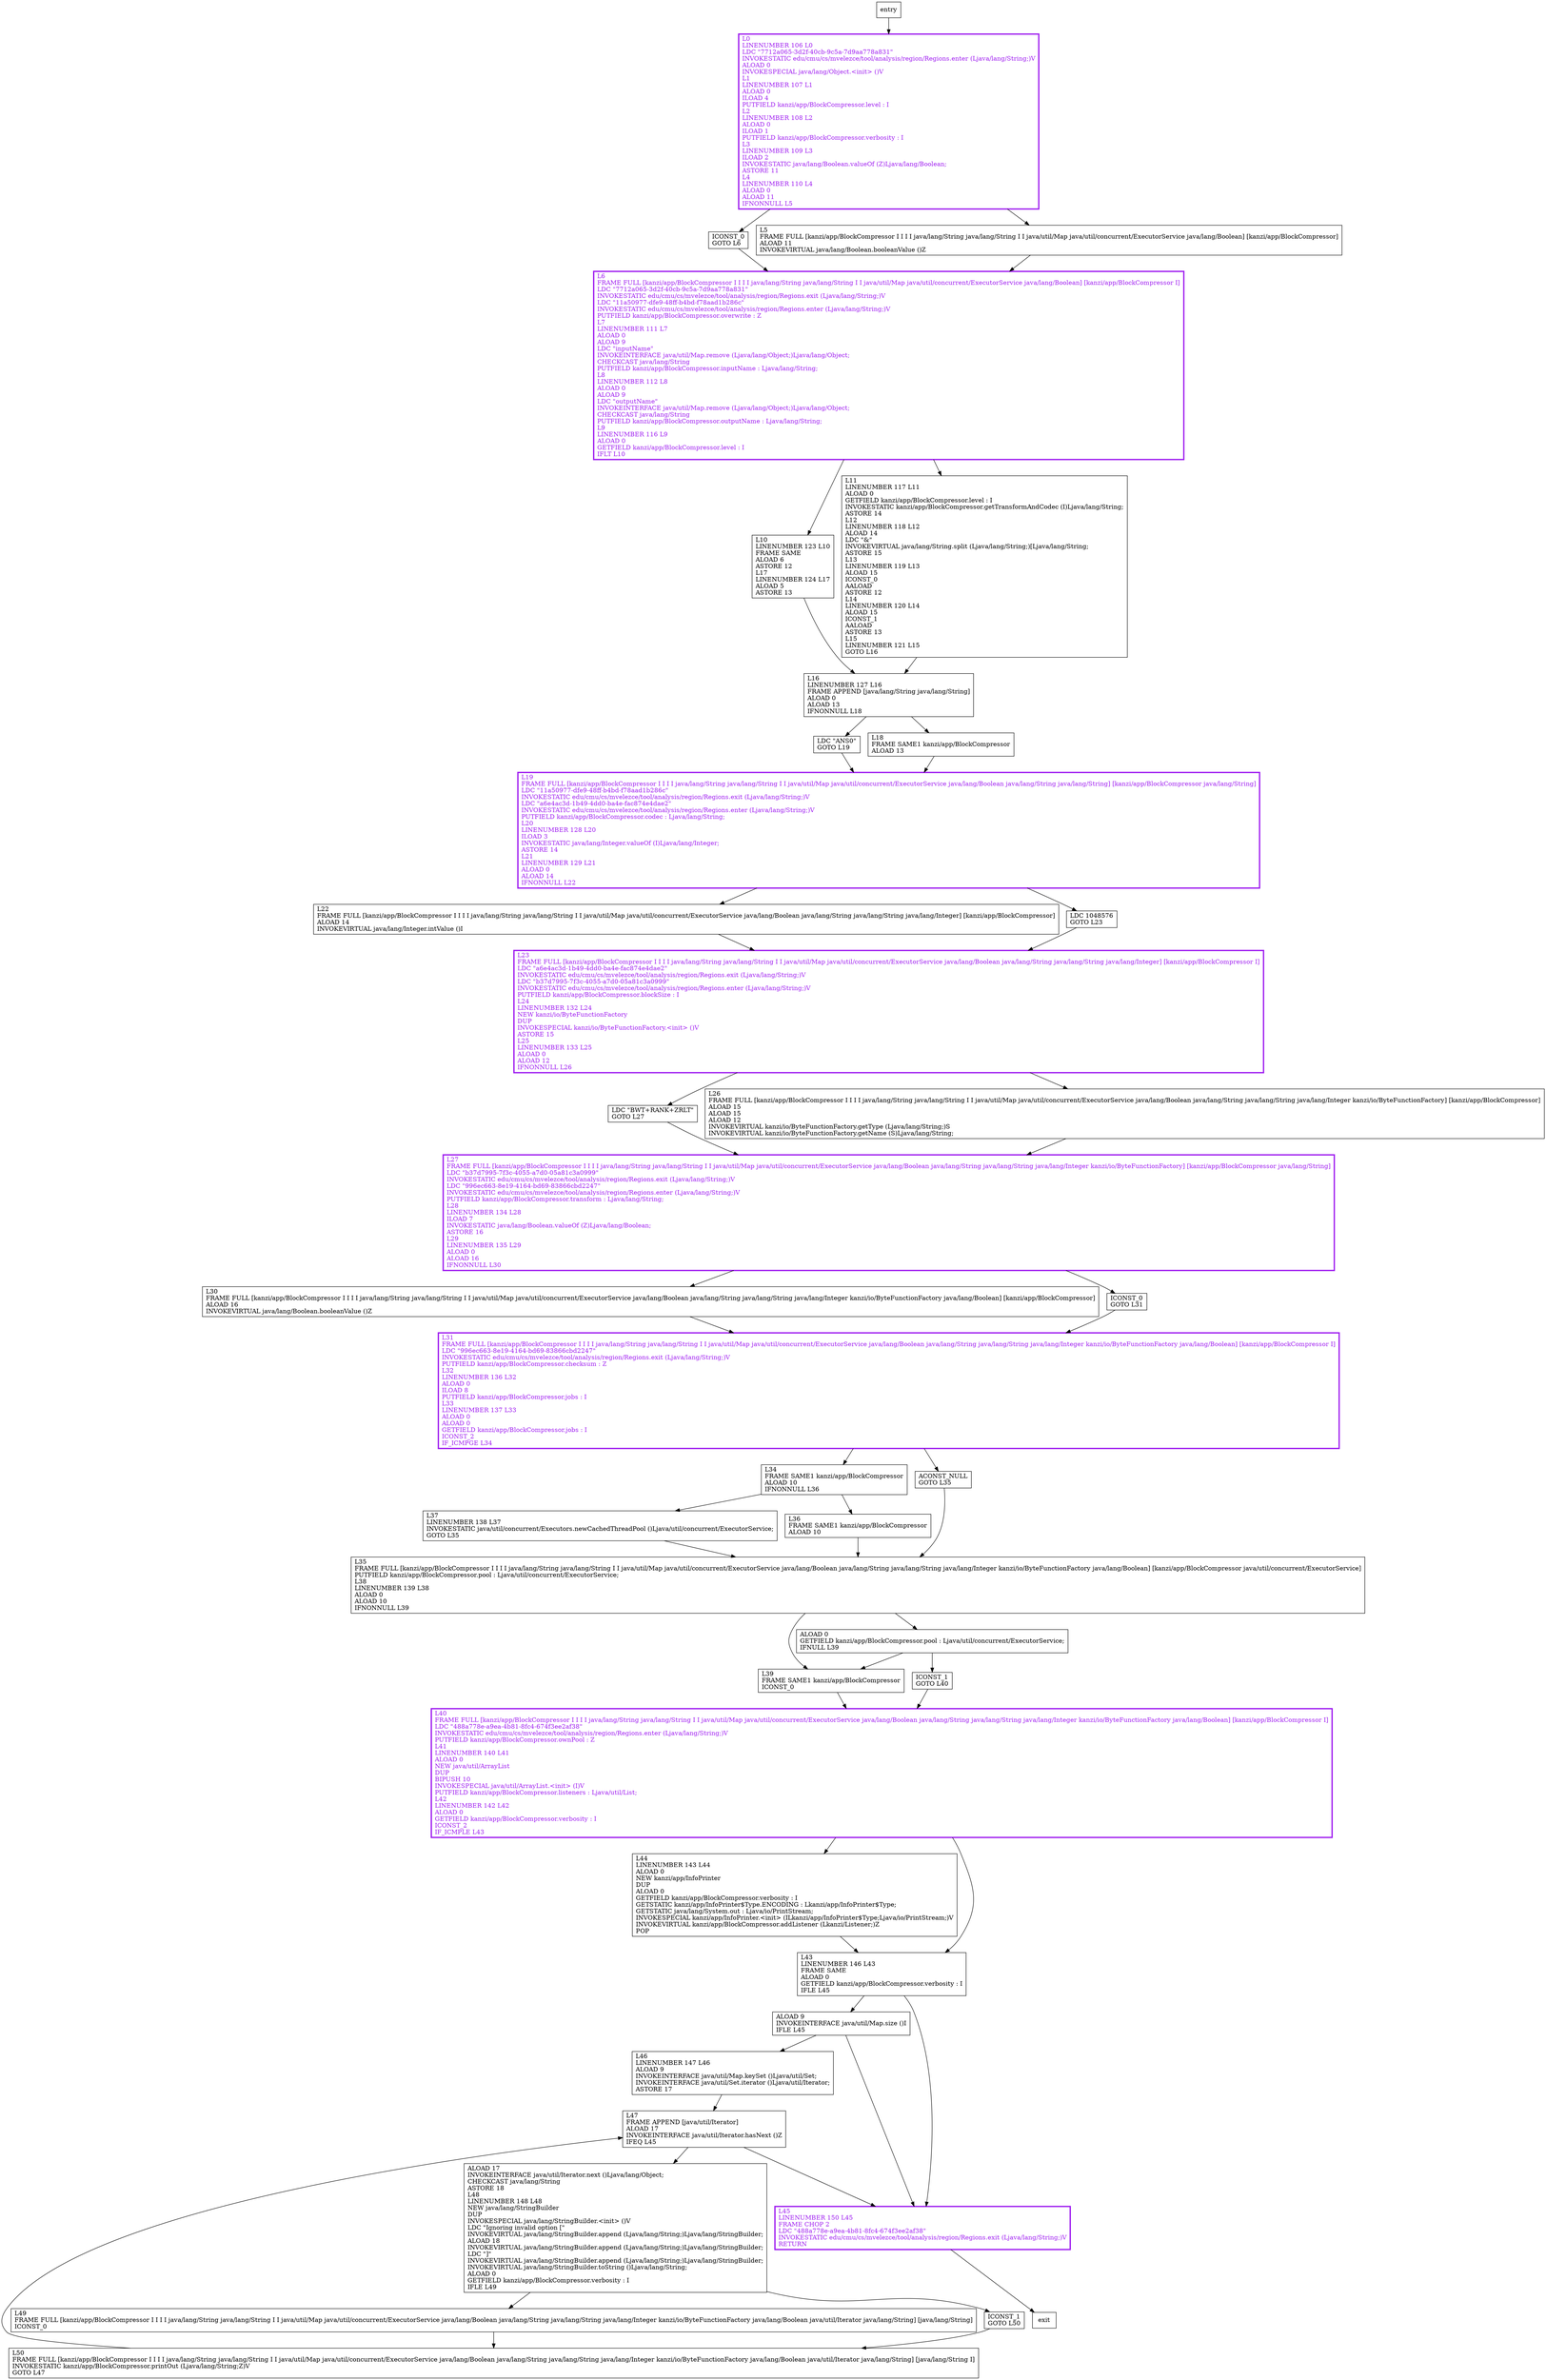 digraph <init> {
node [shape=record];
509480565 [label="L10\lLINENUMBER 123 L10\lFRAME SAME\lALOAD 6\lASTORE 12\lL17\lLINENUMBER 124 L17\lALOAD 5\lASTORE 13\l"];
284179120 [label="ALOAD 9\lINVOKEINTERFACE java/util/Map.size ()I\lIFLE L45\l"];
673987232 [label="LDC \"ANS0\"\lGOTO L19\l"];
1862345909 [label="L22\lFRAME FULL [kanzi/app/BlockCompressor I I I I java/lang/String java/lang/String I I java/util/Map java/util/concurrent/ExecutorService java/lang/Boolean java/lang/String java/lang/String java/lang/Integer] [kanzi/app/BlockCompressor]\lALOAD 14\lINVOKEVIRTUAL java/lang/Integer.intValue ()I\l"];
1257449236 [label="L50\lFRAME FULL [kanzi/app/BlockCompressor I I I I java/lang/String java/lang/String I I java/util/Map java/util/concurrent/ExecutorService java/lang/Boolean java/lang/String java/lang/String java/lang/Integer kanzi/io/ByteFunctionFactory java/lang/Boolean java/util/Iterator java/lang/String] [java/lang/String I]\lINVOKESTATIC kanzi/app/BlockCompressor.printOut (Ljava/lang/String;Z)V\lGOTO L47\l"];
489163691 [label="L23\lFRAME FULL [kanzi/app/BlockCompressor I I I I java/lang/String java/lang/String I I java/util/Map java/util/concurrent/ExecutorService java/lang/Boolean java/lang/String java/lang/String java/lang/Integer] [kanzi/app/BlockCompressor I]\lLDC \"a6e4ac3d-1b49-4dd0-ba4e-fac874e4dae2\"\lINVOKESTATIC edu/cmu/cs/mvelezce/tool/analysis/region/Regions.exit (Ljava/lang/String;)V\lLDC \"b37d7995-7f3c-4055-a7d0-05a81c3a0999\"\lINVOKESTATIC edu/cmu/cs/mvelezce/tool/analysis/region/Regions.enter (Ljava/lang/String;)V\lPUTFIELD kanzi/app/BlockCompressor.blockSize : I\lL24\lLINENUMBER 132 L24\lNEW kanzi/io/ByteFunctionFactory\lDUP\lINVOKESPECIAL kanzi/io/ByteFunctionFactory.\<init\> ()V\lASTORE 15\lL25\lLINENUMBER 133 L25\lALOAD 0\lALOAD 12\lIFNONNULL L26\l"];
777046609 [label="L31\lFRAME FULL [kanzi/app/BlockCompressor I I I I java/lang/String java/lang/String I I java/util/Map java/util/concurrent/ExecutorService java/lang/Boolean java/lang/String java/lang/String java/lang/Integer kanzi/io/ByteFunctionFactory java/lang/Boolean] [kanzi/app/BlockCompressor I]\lLDC \"996ec663-8e19-4164-bd69-83866cbd2247\"\lINVOKESTATIC edu/cmu/cs/mvelezce/tool/analysis/region/Regions.exit (Ljava/lang/String;)V\lPUTFIELD kanzi/app/BlockCompressor.checksum : Z\lL32\lLINENUMBER 136 L32\lALOAD 0\lILOAD 8\lPUTFIELD kanzi/app/BlockCompressor.jobs : I\lL33\lLINENUMBER 137 L33\lALOAD 0\lALOAD 0\lGETFIELD kanzi/app/BlockCompressor.jobs : I\lICONST_2\lIF_ICMPGE L34\l"];
1574206600 [label="L30\lFRAME FULL [kanzi/app/BlockCompressor I I I I java/lang/String java/lang/String I I java/util/Map java/util/concurrent/ExecutorService java/lang/Boolean java/lang/String java/lang/String java/lang/Integer kanzi/io/ByteFunctionFactory java/lang/Boolean] [kanzi/app/BlockCompressor]\lALOAD 16\lINVOKEVIRTUAL java/lang/Boolean.booleanValue ()Z\l"];
546037348 [label="L37\lLINENUMBER 138 L37\lINVOKESTATIC java/util/concurrent/Executors.newCachedThreadPool ()Ljava/util/concurrent/ExecutorService;\lGOTO L35\l"];
545724445 [label="ICONST_0\lGOTO L31\l"];
225049978 [label="ICONST_0\lGOTO L6\l"];
1300714811 [label="L0\lLINENUMBER 106 L0\lLDC \"7712a065-3d2f-40cb-9c5a-7d9aa778a831\"\lINVOKESTATIC edu/cmu/cs/mvelezce/tool/analysis/region/Regions.enter (Ljava/lang/String;)V\lALOAD 0\lINVOKESPECIAL java/lang/Object.\<init\> ()V\lL1\lLINENUMBER 107 L1\lALOAD 0\lILOAD 4\lPUTFIELD kanzi/app/BlockCompressor.level : I\lL2\lLINENUMBER 108 L2\lALOAD 0\lILOAD 1\lPUTFIELD kanzi/app/BlockCompressor.verbosity : I\lL3\lLINENUMBER 109 L3\lILOAD 2\lINVOKESTATIC java/lang/Boolean.valueOf (Z)Ljava/lang/Boolean;\lASTORE 11\lL4\lLINENUMBER 110 L4\lALOAD 0\lALOAD 11\lIFNONNULL L5\l"];
308516691 [label="LDC \"BWT+RANK+ZRLT\"\lGOTO L27\l"];
627675433 [label="L19\lFRAME FULL [kanzi/app/BlockCompressor I I I I java/lang/String java/lang/String I I java/util/Map java/util/concurrent/ExecutorService java/lang/Boolean java/lang/String java/lang/String] [kanzi/app/BlockCompressor java/lang/String]\lLDC \"11a50977-dfe9-48ff-b4bd-f78aad1b286c\"\lINVOKESTATIC edu/cmu/cs/mvelezce/tool/analysis/region/Regions.exit (Ljava/lang/String;)V\lLDC \"a6e4ac3d-1b49-4dd0-ba4e-fac874e4dae2\"\lINVOKESTATIC edu/cmu/cs/mvelezce/tool/analysis/region/Regions.enter (Ljava/lang/String;)V\lPUTFIELD kanzi/app/BlockCompressor.codec : Ljava/lang/String;\lL20\lLINENUMBER 128 L20\lILOAD 3\lINVOKESTATIC java/lang/Integer.valueOf (I)Ljava/lang/Integer;\lASTORE 14\lL21\lLINENUMBER 129 L21\lALOAD 0\lALOAD 14\lIFNONNULL L22\l"];
1518210408 [label="L44\lLINENUMBER 143 L44\lALOAD 0\lNEW kanzi/app/InfoPrinter\lDUP\lALOAD 0\lGETFIELD kanzi/app/BlockCompressor.verbosity : I\lGETSTATIC kanzi/app/InfoPrinter$Type.ENCODING : Lkanzi/app/InfoPrinter$Type;\lGETSTATIC java/lang/System.out : Ljava/io/PrintStream;\lINVOKESPECIAL kanzi/app/InfoPrinter.\<init\> (ILkanzi/app/InfoPrinter$Type;Ljava/io/PrintStream;)V\lINVOKEVIRTUAL kanzi/app/BlockCompressor.addListener (Lkanzi/Listener;)Z\lPOP\l"];
837804180 [label="L5\lFRAME FULL [kanzi/app/BlockCompressor I I I I java/lang/String java/lang/String I I java/util/Map java/util/concurrent/ExecutorService java/lang/Boolean] [kanzi/app/BlockCompressor]\lALOAD 11\lINVOKEVIRTUAL java/lang/Boolean.booleanValue ()Z\l"];
1161564354 [label="ALOAD 0\lGETFIELD kanzi/app/BlockCompressor.pool : Ljava/util/concurrent/ExecutorService;\lIFNULL L39\l"];
1181727166 [label="L18\lFRAME SAME1 kanzi/app/BlockCompressor\lALOAD 13\l"];
206531931 [label="L39\lFRAME SAME1 kanzi/app/BlockCompressor\lICONST_0\l"];
899094347 [label="L49\lFRAME FULL [kanzi/app/BlockCompressor I I I I java/lang/String java/lang/String I I java/util/Map java/util/concurrent/ExecutorService java/lang/Boolean java/lang/String java/lang/String java/lang/Integer kanzi/io/ByteFunctionFactory java/lang/Boolean java/util/Iterator java/lang/String] [java/lang/String]\lICONST_0\l"];
1277018694 [label="L34\lFRAME SAME1 kanzi/app/BlockCompressor\lALOAD 10\lIFNONNULL L36\l"];
1991619042 [label="ICONST_1\lGOTO L40\l"];
1654756320 [label="L46\lLINENUMBER 147 L46\lALOAD 9\lINVOKEINTERFACE java/util/Map.keySet ()Ljava/util/Set;\lINVOKEINTERFACE java/util/Set.iterator ()Ljava/util/Iterator;\lASTORE 17\l"];
1961870228 [label="L47\lFRAME APPEND [java/util/Iterator]\lALOAD 17\lINVOKEINTERFACE java/util/Iterator.hasNext ()Z\lIFEQ L45\l"];
1419301538 [label="LDC 1048576\lGOTO L23\l"];
8149631 [label="L27\lFRAME FULL [kanzi/app/BlockCompressor I I I I java/lang/String java/lang/String I I java/util/Map java/util/concurrent/ExecutorService java/lang/Boolean java/lang/String java/lang/String java/lang/Integer kanzi/io/ByteFunctionFactory] [kanzi/app/BlockCompressor java/lang/String]\lLDC \"b37d7995-7f3c-4055-a7d0-05a81c3a0999\"\lINVOKESTATIC edu/cmu/cs/mvelezce/tool/analysis/region/Regions.exit (Ljava/lang/String;)V\lLDC \"996ec663-8e19-4164-bd69-83866cbd2247\"\lINVOKESTATIC edu/cmu/cs/mvelezce/tool/analysis/region/Regions.enter (Ljava/lang/String;)V\lPUTFIELD kanzi/app/BlockCompressor.transform : Ljava/lang/String;\lL28\lLINENUMBER 134 L28\lILOAD 7\lINVOKESTATIC java/lang/Boolean.valueOf (Z)Ljava/lang/Boolean;\lASTORE 16\lL29\lLINENUMBER 135 L29\lALOAD 0\lALOAD 16\lIFNONNULL L30\l"];
1218365329 [label="ALOAD 17\lINVOKEINTERFACE java/util/Iterator.next ()Ljava/lang/Object;\lCHECKCAST java/lang/String\lASTORE 18\lL48\lLINENUMBER 148 L48\lNEW java/lang/StringBuilder\lDUP\lINVOKESPECIAL java/lang/StringBuilder.\<init\> ()V\lLDC \"Ignoring invalid option [\"\lINVOKEVIRTUAL java/lang/StringBuilder.append (Ljava/lang/String;)Ljava/lang/StringBuilder;\lALOAD 18\lINVOKEVIRTUAL java/lang/StringBuilder.append (Ljava/lang/String;)Ljava/lang/StringBuilder;\lLDC \"]\"\lINVOKEVIRTUAL java/lang/StringBuilder.append (Ljava/lang/String;)Ljava/lang/StringBuilder;\lINVOKEVIRTUAL java/lang/StringBuilder.toString ()Ljava/lang/String;\lALOAD 0\lGETFIELD kanzi/app/BlockCompressor.verbosity : I\lIFLE L49\l"];
145959342 [label="L40\lFRAME FULL [kanzi/app/BlockCompressor I I I I java/lang/String java/lang/String I I java/util/Map java/util/concurrent/ExecutorService java/lang/Boolean java/lang/String java/lang/String java/lang/Integer kanzi/io/ByteFunctionFactory java/lang/Boolean] [kanzi/app/BlockCompressor I]\lLDC \"488a778e-a9ea-4b81-8fc4-674f3ee2af38\"\lINVOKESTATIC edu/cmu/cs/mvelezce/tool/analysis/region/Regions.enter (Ljava/lang/String;)V\lPUTFIELD kanzi/app/BlockCompressor.ownPool : Z\lL41\lLINENUMBER 140 L41\lALOAD 0\lNEW java/util/ArrayList\lDUP\lBIPUSH 10\lINVOKESPECIAL java/util/ArrayList.\<init\> (I)V\lPUTFIELD kanzi/app/BlockCompressor.listeners : Ljava/util/List;\lL42\lLINENUMBER 142 L42\lALOAD 0\lGETFIELD kanzi/app/BlockCompressor.verbosity : I\lICONST_2\lIF_ICMPLE L43\l"];
614698739 [label="ICONST_1\lGOTO L50\l"];
844355441 [label="ACONST_NULL\lGOTO L35\l"];
44442500 [label="L36\lFRAME SAME1 kanzi/app/BlockCompressor\lALOAD 10\l"];
2145495126 [label="L43\lLINENUMBER 146 L43\lFRAME SAME\lALOAD 0\lGETFIELD kanzi/app/BlockCompressor.verbosity : I\lIFLE L45\l"];
1770496243 [label="L6\lFRAME FULL [kanzi/app/BlockCompressor I I I I java/lang/String java/lang/String I I java/util/Map java/util/concurrent/ExecutorService java/lang/Boolean] [kanzi/app/BlockCompressor I]\lLDC \"7712a065-3d2f-40cb-9c5a-7d9aa778a831\"\lINVOKESTATIC edu/cmu/cs/mvelezce/tool/analysis/region/Regions.exit (Ljava/lang/String;)V\lLDC \"11a50977-dfe9-48ff-b4bd-f78aad1b286c\"\lINVOKESTATIC edu/cmu/cs/mvelezce/tool/analysis/region/Regions.enter (Ljava/lang/String;)V\lPUTFIELD kanzi/app/BlockCompressor.overwrite : Z\lL7\lLINENUMBER 111 L7\lALOAD 0\lALOAD 9\lLDC \"inputName\"\lINVOKEINTERFACE java/util/Map.remove (Ljava/lang/Object;)Ljava/lang/Object;\lCHECKCAST java/lang/String\lPUTFIELD kanzi/app/BlockCompressor.inputName : Ljava/lang/String;\lL8\lLINENUMBER 112 L8\lALOAD 0\lALOAD 9\lLDC \"outputName\"\lINVOKEINTERFACE java/util/Map.remove (Ljava/lang/Object;)Ljava/lang/Object;\lCHECKCAST java/lang/String\lPUTFIELD kanzi/app/BlockCompressor.outputName : Ljava/lang/String;\lL9\lLINENUMBER 116 L9\lALOAD 0\lGETFIELD kanzi/app/BlockCompressor.level : I\lIFLT L10\l"];
705459926 [label="L35\lFRAME FULL [kanzi/app/BlockCompressor I I I I java/lang/String java/lang/String I I java/util/Map java/util/concurrent/ExecutorService java/lang/Boolean java/lang/String java/lang/String java/lang/Integer kanzi/io/ByteFunctionFactory java/lang/Boolean] [kanzi/app/BlockCompressor java/util/concurrent/ExecutorService]\lPUTFIELD kanzi/app/BlockCompressor.pool : Ljava/util/concurrent/ExecutorService;\lL38\lLINENUMBER 139 L38\lALOAD 0\lALOAD 10\lIFNONNULL L39\l"];
1358673514 [label="L11\lLINENUMBER 117 L11\lALOAD 0\lGETFIELD kanzi/app/BlockCompressor.level : I\lINVOKESTATIC kanzi/app/BlockCompressor.getTransformAndCodec (I)Ljava/lang/String;\lASTORE 14\lL12\lLINENUMBER 118 L12\lALOAD 14\lLDC \"&\"\lINVOKEVIRTUAL java/lang/String.split (Ljava/lang/String;)[Ljava/lang/String;\lASTORE 15\lL13\lLINENUMBER 119 L13\lALOAD 15\lICONST_0\lAALOAD\lASTORE 12\lL14\lLINENUMBER 120 L14\lALOAD 15\lICONST_1\lAALOAD\lASTORE 13\lL15\lLINENUMBER 121 L15\lGOTO L16\l"];
314245922 [label="L16\lLINENUMBER 127 L16\lFRAME APPEND [java/lang/String java/lang/String]\lALOAD 0\lALOAD 13\lIFNONNULL L18\l"];
1956717054 [label="L26\lFRAME FULL [kanzi/app/BlockCompressor I I I I java/lang/String java/lang/String I I java/util/Map java/util/concurrent/ExecutorService java/lang/Boolean java/lang/String java/lang/String java/lang/Integer kanzi/io/ByteFunctionFactory] [kanzi/app/BlockCompressor]\lALOAD 15\lALOAD 15\lALOAD 12\lINVOKEVIRTUAL kanzi/io/ByteFunctionFactory.getType (Ljava/lang/String;)S\lINVOKEVIRTUAL kanzi/io/ByteFunctionFactory.getName (S)Ljava/lang/String;\l"];
18845028 [label="L45\lLINENUMBER 150 L45\lFRAME CHOP 2\lLDC \"488a778e-a9ea-4b81-8fc4-674f3ee2af38\"\lINVOKESTATIC edu/cmu/cs/mvelezce/tool/analysis/region/Regions.exit (Ljava/lang/String;)V\lRETURN\l"];
entry;
exit;
509480565 -> 314245922;
284179120 -> 1654756320;
284179120 -> 18845028;
673987232 -> 627675433;
1862345909 -> 489163691;
1257449236 -> 1961870228;
489163691 -> 1956717054;
489163691 -> 308516691;
777046609 -> 1277018694;
777046609 -> 844355441;
1574206600 -> 777046609;
546037348 -> 705459926;
545724445 -> 777046609;
225049978 -> 1770496243;
1300714811 -> 225049978;
1300714811 -> 837804180;
308516691 -> 8149631;
627675433 -> 1419301538;
627675433 -> 1862345909;
1518210408 -> 2145495126;
837804180 -> 1770496243;
1161564354 -> 206531931;
1161564354 -> 1991619042;
1181727166 -> 627675433;
206531931 -> 145959342;
899094347 -> 1257449236;
1277018694 -> 44442500;
1277018694 -> 546037348;
1991619042 -> 145959342;
1654756320 -> 1961870228;
1961870228 -> 1218365329;
1961870228 -> 18845028;
1419301538 -> 489163691;
8149631 -> 1574206600;
8149631 -> 545724445;
1218365329 -> 899094347;
1218365329 -> 614698739;
145959342 -> 2145495126;
145959342 -> 1518210408;
entry -> 1300714811;
614698739 -> 1257449236;
844355441 -> 705459926;
44442500 -> 705459926;
2145495126 -> 284179120;
2145495126 -> 18845028;
1770496243 -> 509480565;
1770496243 -> 1358673514;
705459926 -> 1161564354;
705459926 -> 206531931;
1358673514 -> 314245922;
314245922 -> 1181727166;
314245922 -> 673987232;
1956717054 -> 8149631;
18845028 -> exit;
8149631[fontcolor="purple", penwidth=3, color="purple"];
1300714811[fontcolor="purple", penwidth=3, color="purple"];
1770496243[fontcolor="purple", penwidth=3, color="purple"];
489163691[fontcolor="purple", penwidth=3, color="purple"];
145959342[fontcolor="purple", penwidth=3, color="purple"];
777046609[fontcolor="purple", penwidth=3, color="purple"];
627675433[fontcolor="purple", penwidth=3, color="purple"];
18845028[fontcolor="purple", penwidth=3, color="purple"];
}

